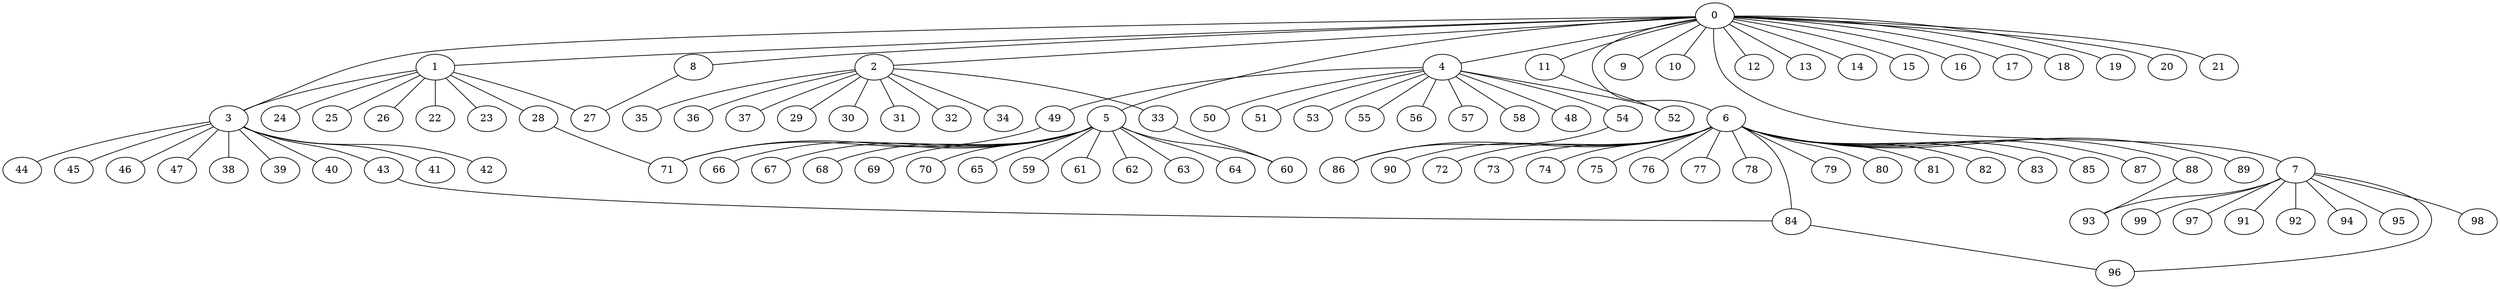
graph graphname {
    0 -- 1
0 -- 2
0 -- 3
0 -- 4
0 -- 5
0 -- 6
0 -- 7
0 -- 8
0 -- 9
0 -- 10
0 -- 11
0 -- 12
0 -- 13
0 -- 14
0 -- 15
0 -- 16
0 -- 17
0 -- 18
0 -- 19
0 -- 20
0 -- 21
1 -- 22
1 -- 23
1 -- 24
1 -- 25
1 -- 26
1 -- 27
1 -- 28
1 -- 3
2 -- 32
2 -- 34
2 -- 35
2 -- 36
2 -- 37
2 -- 33
2 -- 29
2 -- 30
2 -- 31
3 -- 38
3 -- 39
3 -- 40
3 -- 41
3 -- 42
3 -- 43
3 -- 44
3 -- 45
3 -- 46
3 -- 47
4 -- 48
4 -- 49
4 -- 50
4 -- 51
4 -- 52
4 -- 53
4 -- 54
4 -- 55
4 -- 56
4 -- 57
4 -- 58
5 -- 64
5 -- 66
5 -- 67
5 -- 68
5 -- 69
5 -- 70
5 -- 65
5 -- 71
5 -- 59
5 -- 60
5 -- 61
5 -- 62
5 -- 63
6 -- 72
6 -- 73
6 -- 74
6 -- 75
6 -- 76
6 -- 77
6 -- 78
6 -- 79
6 -- 80
6 -- 81
6 -- 82
6 -- 83
6 -- 84
6 -- 85
6 -- 86
6 -- 87
6 -- 88
6 -- 89
6 -- 90
7 -- 96
7 -- 98
7 -- 99
7 -- 97
7 -- 91
7 -- 92
7 -- 93
7 -- 94
7 -- 95
8 -- 27
11 -- 52
28 -- 71
33 -- 60
43 -- 84
49 -- 71
54 -- 86
84 -- 96
88 -- 93

}
